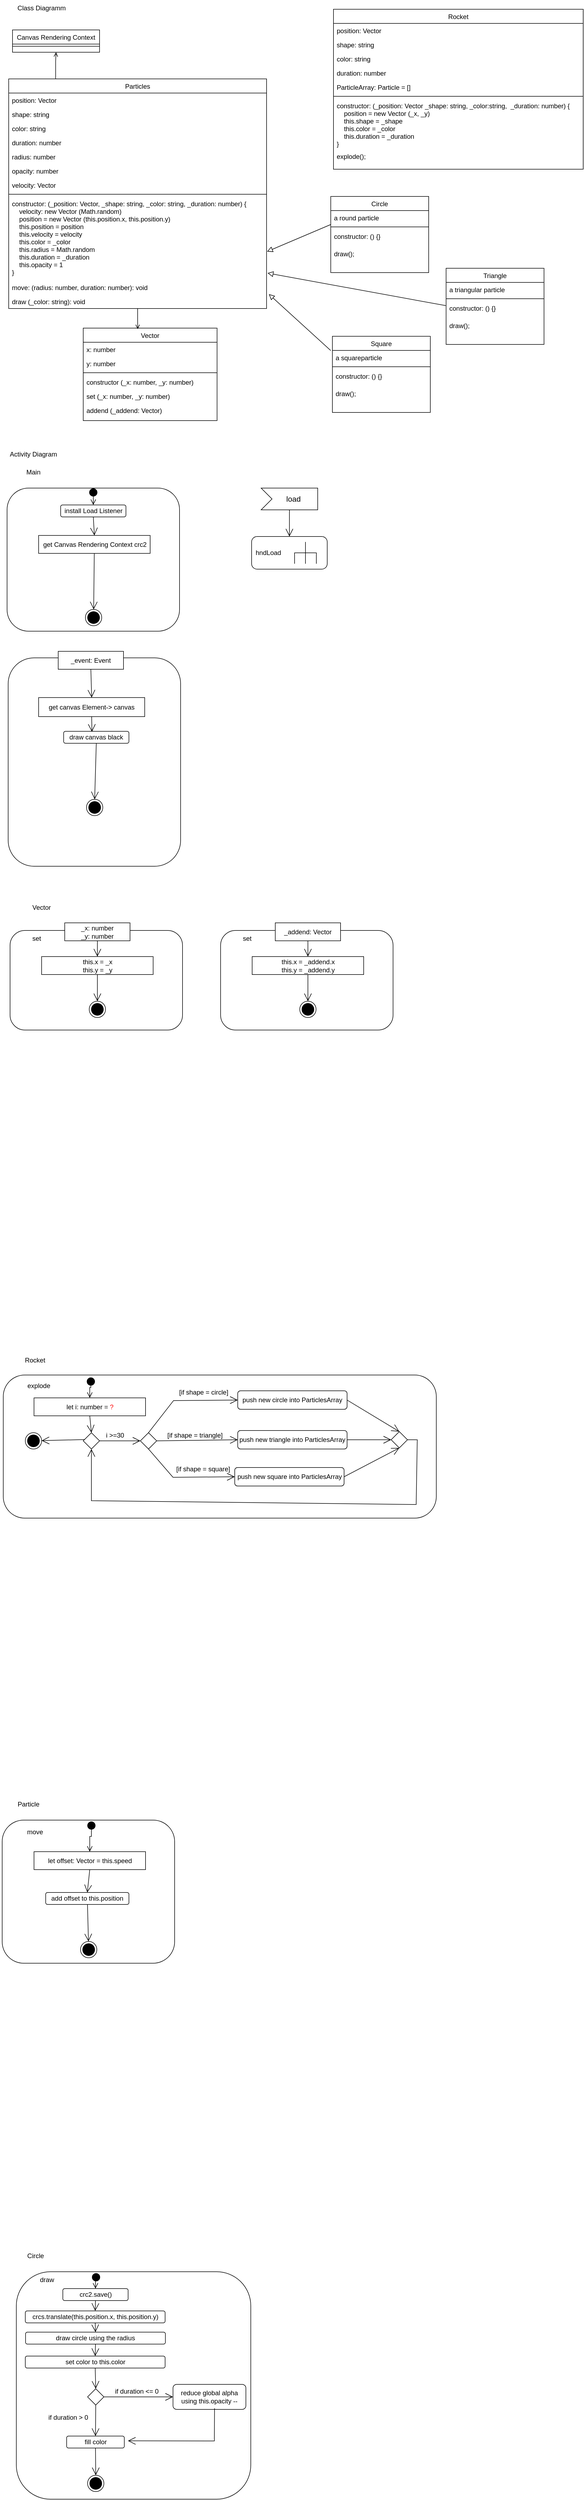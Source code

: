 <mxfile version="20.8.19" type="device"><diagram id="C5RBs43oDa-KdzZeNtuy" name="Page-1"><mxGraphModel dx="1235" dy="636" grid="0" gridSize="10" guides="1" tooltips="1" connect="1" arrows="1" fold="1" page="1" pageScale="1" pageWidth="1169" pageHeight="827" math="0" shadow="0"><root><mxCell id="WIyWlLk6GJQsqaUBKTNV-0"/><mxCell id="WIyWlLk6GJQsqaUBKTNV-1" parent="WIyWlLk6GJQsqaUBKTNV-0"/><mxCell id="zkfFHV4jXpPFQw0GAbJ--0" value="Particles" style="swimlane;fontStyle=0;align=center;verticalAlign=top;childLayout=stackLayout;horizontal=1;startSize=26;horizontalStack=0;resizeParent=1;resizeLast=0;collapsible=1;marginBottom=0;rounded=0;shadow=0;strokeWidth=1;" parent="WIyWlLk6GJQsqaUBKTNV-1" vertex="1"><mxGeometry x="47" y="176" width="474" height="422" as="geometry"><mxRectangle x="230" y="140" width="160" height="26" as="alternateBounds"/></mxGeometry></mxCell><mxCell id="zkfFHV4jXpPFQw0GAbJ--1" value="position: Vector" style="text;align=left;verticalAlign=top;spacingLeft=4;spacingRight=4;overflow=hidden;rotatable=0;points=[[0,0.5],[1,0.5]];portConstraint=eastwest;" parent="zkfFHV4jXpPFQw0GAbJ--0" vertex="1"><mxGeometry y="26" width="474" height="26" as="geometry"/></mxCell><mxCell id="UV0hzFTPQ0rU6zevAVB0-32" value="shape: string" style="text;align=left;verticalAlign=top;spacingLeft=4;spacingRight=4;overflow=hidden;rotatable=0;points=[[0,0.5],[1,0.5]];portConstraint=eastwest;" parent="zkfFHV4jXpPFQw0GAbJ--0" vertex="1"><mxGeometry y="52" width="474" height="26" as="geometry"/></mxCell><mxCell id="UV0hzFTPQ0rU6zevAVB0-33" value="color: string" style="text;align=left;verticalAlign=top;spacingLeft=4;spacingRight=4;overflow=hidden;rotatable=0;points=[[0,0.5],[1,0.5]];portConstraint=eastwest;" parent="zkfFHV4jXpPFQw0GAbJ--0" vertex="1"><mxGeometry y="78" width="474" height="26" as="geometry"/></mxCell><mxCell id="UV0hzFTPQ0rU6zevAVB0-34" value="duration: number" style="text;align=left;verticalAlign=top;spacingLeft=4;spacingRight=4;overflow=hidden;rotatable=0;points=[[0,0.5],[1,0.5]];portConstraint=eastwest;" parent="zkfFHV4jXpPFQw0GAbJ--0" vertex="1"><mxGeometry y="104" width="474" height="26" as="geometry"/></mxCell><mxCell id="UV0hzFTPQ0rU6zevAVB0-31" value="radius: number" style="text;align=left;verticalAlign=top;spacingLeft=4;spacingRight=4;overflow=hidden;rotatable=0;points=[[0,0.5],[1,0.5]];portConstraint=eastwest;" parent="zkfFHV4jXpPFQw0GAbJ--0" vertex="1"><mxGeometry y="130" width="474" height="26" as="geometry"/></mxCell><mxCell id="UV0hzFTPQ0rU6zevAVB0-35" value="opacity: number" style="text;align=left;verticalAlign=top;spacingLeft=4;spacingRight=4;overflow=hidden;rotatable=0;points=[[0,0.5],[1,0.5]];portConstraint=eastwest;" parent="zkfFHV4jXpPFQw0GAbJ--0" vertex="1"><mxGeometry y="156" width="474" height="26" as="geometry"/></mxCell><mxCell id="zkfFHV4jXpPFQw0GAbJ--2" value="velocity: Vector" style="text;align=left;verticalAlign=top;spacingLeft=4;spacingRight=4;overflow=hidden;rotatable=0;points=[[0,0.5],[1,0.5]];portConstraint=eastwest;rounded=0;shadow=0;html=0;" parent="zkfFHV4jXpPFQw0GAbJ--0" vertex="1"><mxGeometry y="182" width="474" height="26" as="geometry"/></mxCell><mxCell id="zkfFHV4jXpPFQw0GAbJ--4" value="" style="line;html=1;strokeWidth=1;align=left;verticalAlign=middle;spacingTop=-1;spacingLeft=3;spacingRight=3;rotatable=0;labelPosition=right;points=[];portConstraint=eastwest;" parent="zkfFHV4jXpPFQw0GAbJ--0" vertex="1"><mxGeometry y="208" width="474" height="8" as="geometry"/></mxCell><mxCell id="qq52ZGaZnbaA33U1IVjf-2" value="constructor: (_position: Vector, _shape: string, _color: string, _duration: number) {&#10;    velocity: new Vector (Math.random)&#10;    position = new Vector (this.position.x, this.position.y)&#10;    this.position = position&#10;    this.velocity = velocity&#10;    this.color = _color&#10;    this.radius = Math.random&#10;    this.duration = _duration&#10;    this.opacity = 1   &#10;}&#10;" style="text;align=left;verticalAlign=top;spacingLeft=4;spacingRight=4;overflow=hidden;rotatable=0;points=[[0,0.5],[1,0.5]];portConstraint=eastwest;rounded=0;shadow=0;html=0;" parent="zkfFHV4jXpPFQw0GAbJ--0" vertex="1"><mxGeometry y="216" width="474" height="154" as="geometry"/></mxCell><mxCell id="qq52ZGaZnbaA33U1IVjf-3" value="move: (radius: number, duration: number): void" style="text;align=left;verticalAlign=top;spacingLeft=4;spacingRight=4;overflow=hidden;rotatable=0;points=[[0,0.5],[1,0.5]];portConstraint=eastwest;rounded=0;shadow=0;html=0;" parent="zkfFHV4jXpPFQw0GAbJ--0" vertex="1"><mxGeometry y="370" width="474" height="26" as="geometry"/></mxCell><mxCell id="qq52ZGaZnbaA33U1IVjf-4" value="draw (_color: string): void" style="text;align=left;verticalAlign=top;spacingLeft=4;spacingRight=4;overflow=hidden;rotatable=0;points=[[0,0.5],[1,0.5]];portConstraint=eastwest;rounded=0;shadow=0;html=0;" parent="zkfFHV4jXpPFQw0GAbJ--0" vertex="1"><mxGeometry y="396" width="474" height="26" as="geometry"/></mxCell><mxCell id="zkfFHV4jXpPFQw0GAbJ--13" value="Canvas Rendering Context" style="swimlane;fontStyle=0;align=center;verticalAlign=top;childLayout=stackLayout;horizontal=1;startSize=26;horizontalStack=0;resizeParent=1;resizeLast=0;collapsible=1;marginBottom=0;rounded=0;shadow=0;strokeWidth=1;" parent="WIyWlLk6GJQsqaUBKTNV-1" vertex="1"><mxGeometry x="54" y="86" width="160" height="41" as="geometry"><mxRectangle x="330" y="360" width="170" height="26" as="alternateBounds"/></mxGeometry></mxCell><mxCell id="zkfFHV4jXpPFQw0GAbJ--15" value="" style="line;html=1;strokeWidth=1;align=left;verticalAlign=middle;spacingTop=-1;spacingLeft=3;spacingRight=3;rotatable=0;labelPosition=right;points=[];portConstraint=eastwest;" parent="zkfFHV4jXpPFQw0GAbJ--13" vertex="1"><mxGeometry y="26" width="160" height="8" as="geometry"/></mxCell><mxCell id="zkfFHV4jXpPFQw0GAbJ--17" value="Vector" style="swimlane;fontStyle=0;align=center;verticalAlign=top;childLayout=stackLayout;horizontal=1;startSize=26;horizontalStack=0;resizeParent=1;resizeLast=0;collapsible=1;marginBottom=0;rounded=0;shadow=0;strokeWidth=1;" parent="WIyWlLk6GJQsqaUBKTNV-1" vertex="1"><mxGeometry x="184" y="634" width="246" height="170" as="geometry"><mxRectangle x="550" y="140" width="160" height="26" as="alternateBounds"/></mxGeometry></mxCell><mxCell id="zkfFHV4jXpPFQw0GAbJ--18" value="x: number" style="text;align=left;verticalAlign=top;spacingLeft=4;spacingRight=4;overflow=hidden;rotatable=0;points=[[0,0.5],[1,0.5]];portConstraint=eastwest;" parent="zkfFHV4jXpPFQw0GAbJ--17" vertex="1"><mxGeometry y="26" width="246" height="26" as="geometry"/></mxCell><mxCell id="zkfFHV4jXpPFQw0GAbJ--19" value="y: number" style="text;align=left;verticalAlign=top;spacingLeft=4;spacingRight=4;overflow=hidden;rotatable=0;points=[[0,0.5],[1,0.5]];portConstraint=eastwest;rounded=0;shadow=0;html=0;" parent="zkfFHV4jXpPFQw0GAbJ--17" vertex="1"><mxGeometry y="52" width="246" height="26" as="geometry"/></mxCell><mxCell id="zkfFHV4jXpPFQw0GAbJ--23" value="" style="line;html=1;strokeWidth=1;align=left;verticalAlign=middle;spacingTop=-1;spacingLeft=3;spacingRight=3;rotatable=0;labelPosition=right;points=[];portConstraint=eastwest;" parent="zkfFHV4jXpPFQw0GAbJ--17" vertex="1"><mxGeometry y="78" width="246" height="8" as="geometry"/></mxCell><mxCell id="zkfFHV4jXpPFQw0GAbJ--24" value="constructor (_x: number, _y: number)" style="text;align=left;verticalAlign=top;spacingLeft=4;spacingRight=4;overflow=hidden;rotatable=0;points=[[0,0.5],[1,0.5]];portConstraint=eastwest;" parent="zkfFHV4jXpPFQw0GAbJ--17" vertex="1"><mxGeometry y="86" width="246" height="26" as="geometry"/></mxCell><mxCell id="zkfFHV4jXpPFQw0GAbJ--25" value="set (_x: number, _y: number)" style="text;align=left;verticalAlign=top;spacingLeft=4;spacingRight=4;overflow=hidden;rotatable=0;points=[[0,0.5],[1,0.5]];portConstraint=eastwest;" parent="zkfFHV4jXpPFQw0GAbJ--17" vertex="1"><mxGeometry y="112" width="246" height="26" as="geometry"/></mxCell><mxCell id="qq52ZGaZnbaA33U1IVjf-1" value="addend (_addend: Vector)" style="text;align=left;verticalAlign=top;spacingLeft=4;spacingRight=4;overflow=hidden;rotatable=0;points=[[0,0.5],[1,0.5]];portConstraint=eastwest;" parent="zkfFHV4jXpPFQw0GAbJ--17" vertex="1"><mxGeometry y="138" width="246" height="26" as="geometry"/></mxCell><mxCell id="zkfFHV4jXpPFQw0GAbJ--26" value="" style="endArrow=open;shadow=0;strokeWidth=1;rounded=0;endFill=1;edgeStyle=elbowEdgeStyle;elbow=vertical;entryX=0.407;entryY=0.011;entryDx=0;entryDy=0;entryPerimeter=0;" parent="WIyWlLk6GJQsqaUBKTNV-1" source="zkfFHV4jXpPFQw0GAbJ--0" target="zkfFHV4jXpPFQw0GAbJ--17" edge="1"><mxGeometry x="0.5" y="41" relative="1" as="geometry"><mxPoint x="374" y="485" as="sourcePoint"/><mxPoint x="510" y="523" as="targetPoint"/><mxPoint x="-40" y="32" as="offset"/></mxGeometry></mxCell><mxCell id="qq52ZGaZnbaA33U1IVjf-5" value="" style="endArrow=open;shadow=0;strokeWidth=1;rounded=0;endFill=1;edgeStyle=elbowEdgeStyle;elbow=vertical;exitX=0.182;exitY=0;exitDx=0;exitDy=0;exitPerimeter=0;entryX=0.5;entryY=1;entryDx=0;entryDy=0;" parent="WIyWlLk6GJQsqaUBKTNV-1" source="zkfFHV4jXpPFQw0GAbJ--0" edge="1" target="zkfFHV4jXpPFQw0GAbJ--13"><mxGeometry x="0.5" y="41" relative="1" as="geometry"><mxPoint x="140" y="204" as="sourcePoint"/><mxPoint x="134" y="183" as="targetPoint"/><mxPoint x="-40" y="32" as="offset"/><Array as="points"><mxPoint x="158" y="144"/></Array></mxGeometry></mxCell><mxCell id="qq52ZGaZnbaA33U1IVjf-6" value="Class Diagramm" style="text;html=1;strokeColor=none;fillColor=none;align=center;verticalAlign=middle;whiteSpace=wrap;rounded=0;" parent="WIyWlLk6GJQsqaUBKTNV-1" vertex="1"><mxGeometry x="50" y="31" width="115" height="30" as="geometry"/></mxCell><mxCell id="qq52ZGaZnbaA33U1IVjf-7" value="Activity Diagram" style="text;html=1;strokeColor=none;fillColor=none;align=center;verticalAlign=middle;whiteSpace=wrap;rounded=0;" parent="WIyWlLk6GJQsqaUBKTNV-1" vertex="1"><mxGeometry x="40" y="851" width="105" height="30" as="geometry"/></mxCell><mxCell id="qq52ZGaZnbaA33U1IVjf-8" value="Main" style="text;html=1;strokeColor=none;fillColor=none;align=center;verticalAlign=middle;whiteSpace=wrap;rounded=0;" parent="WIyWlLk6GJQsqaUBKTNV-1" vertex="1"><mxGeometry x="40" y="884" width="105" height="30" as="geometry"/></mxCell><mxCell id="qq52ZGaZnbaA33U1IVjf-9" value="" style="rounded=1;whiteSpace=wrap;html=1;" parent="WIyWlLk6GJQsqaUBKTNV-1" vertex="1"><mxGeometry x="44" y="928" width="317" height="263" as="geometry"/></mxCell><mxCell id="qq52ZGaZnbaA33U1IVjf-13" value="" style="html=1;verticalAlign=bottom;startArrow=circle;startFill=1;endArrow=open;startSize=6;endSize=8;edgeStyle=elbowEdgeStyle;elbow=vertical;curved=0;rounded=0;exitX=0.5;exitY=0;exitDx=0;exitDy=0;entryX=0.5;entryY=0;entryDx=0;entryDy=0;" parent="WIyWlLk6GJQsqaUBKTNV-1" source="qq52ZGaZnbaA33U1IVjf-9" target="qq52ZGaZnbaA33U1IVjf-14" edge="1"><mxGeometry width="80" relative="1" as="geometry"><mxPoint x="191" y="957.28" as="sourcePoint"/><mxPoint x="274" y="963" as="targetPoint"/></mxGeometry></mxCell><mxCell id="qq52ZGaZnbaA33U1IVjf-14" value="install Load Listener" style="rounded=1;whiteSpace=wrap;html=1;" parent="WIyWlLk6GJQsqaUBKTNV-1" vertex="1"><mxGeometry x="142.5" y="959" width="120" height="22" as="geometry"/></mxCell><mxCell id="qq52ZGaZnbaA33U1IVjf-17" value="get Canvas Rendering Context crc2" style="html=1;" parent="WIyWlLk6GJQsqaUBKTNV-1" vertex="1"><mxGeometry x="102" y="1015" width="205" height="33" as="geometry"/></mxCell><mxCell id="UV0hzFTPQ0rU6zevAVB0-0" value="load" style="html=1;shape=mxgraph.infographic.ribbonSimple;notch1=20;notch2=0;align=center;verticalAlign=middle;fontSize=14;fontStyle=0;fillColor=#FFFFFF;flipH=0;spacingRight=0;spacingLeft=14;" parent="WIyWlLk6GJQsqaUBKTNV-1" vertex="1"><mxGeometry x="511" y="928" width="104" height="40" as="geometry"/></mxCell><mxCell id="UV0hzFTPQ0rU6zevAVB0-1" value="hndLoad" style="shape=mxgraph.uml25.behaviorAction;html=1;rounded=1;absoluteArcSize=1;arcSize=10;align=left;spacingLeft=5;" parent="WIyWlLk6GJQsqaUBKTNV-1" vertex="1"><mxGeometry x="493.5" y="1017" width="139" height="60" as="geometry"/></mxCell><mxCell id="UV0hzFTPQ0rU6zevAVB0-2" value="" style="endArrow=open;endFill=1;endSize=12;html=1;rounded=0;exitX=0;exitY=0;exitDx=52;exitDy=40;exitPerimeter=0;" parent="WIyWlLk6GJQsqaUBKTNV-1" source="UV0hzFTPQ0rU6zevAVB0-0" target="UV0hzFTPQ0rU6zevAVB0-1" edge="1"><mxGeometry width="160" relative="1" as="geometry"><mxPoint x="490" y="1158" as="sourcePoint"/><mxPoint x="650" y="1158" as="targetPoint"/></mxGeometry></mxCell><mxCell id="UV0hzFTPQ0rU6zevAVB0-3" value="" style="endArrow=open;endFill=1;endSize=12;html=1;rounded=0;exitX=0.5;exitY=1;exitDx=0;exitDy=0;entryX=0.5;entryY=0;entryDx=0;entryDy=0;" parent="WIyWlLk6GJQsqaUBKTNV-1" source="qq52ZGaZnbaA33U1IVjf-14" target="qq52ZGaZnbaA33U1IVjf-17" edge="1"><mxGeometry width="160" relative="1" as="geometry"><mxPoint x="204" y="1011" as="sourcePoint"/><mxPoint x="207" y="1016" as="targetPoint"/></mxGeometry></mxCell><mxCell id="UV0hzFTPQ0rU6zevAVB0-4" value="Rocket" style="swimlane;fontStyle=0;align=center;verticalAlign=top;childLayout=stackLayout;horizontal=1;startSize=26;horizontalStack=0;resizeParent=1;resizeLast=0;collapsible=1;marginBottom=0;rounded=0;shadow=0;strokeWidth=1;" parent="WIyWlLk6GJQsqaUBKTNV-1" vertex="1"><mxGeometry x="644" y="48" width="459" height="294" as="geometry"><mxRectangle x="230" y="140" width="160" height="26" as="alternateBounds"/></mxGeometry></mxCell><mxCell id="UV0hzFTPQ0rU6zevAVB0-5" value="position: Vector" style="text;align=left;verticalAlign=top;spacingLeft=4;spacingRight=4;overflow=hidden;rotatable=0;points=[[0,0.5],[1,0.5]];portConstraint=eastwest;" parent="UV0hzFTPQ0rU6zevAVB0-4" vertex="1"><mxGeometry y="26" width="459" height="26" as="geometry"/></mxCell><mxCell id="UV0hzFTPQ0rU6zevAVB0-28" value="shape: string" style="text;align=left;verticalAlign=top;spacingLeft=4;spacingRight=4;overflow=hidden;rotatable=0;points=[[0,0.5],[1,0.5]];portConstraint=eastwest;" parent="UV0hzFTPQ0rU6zevAVB0-4" vertex="1"><mxGeometry y="52" width="459" height="26" as="geometry"/></mxCell><mxCell id="UV0hzFTPQ0rU6zevAVB0-27" value="color: string" style="text;align=left;verticalAlign=top;spacingLeft=4;spacingRight=4;overflow=hidden;rotatable=0;points=[[0,0.5],[1,0.5]];portConstraint=eastwest;" parent="UV0hzFTPQ0rU6zevAVB0-4" vertex="1"><mxGeometry y="78" width="459" height="26" as="geometry"/></mxCell><mxCell id="bEThdC9W6WrgULL-6las-0" value="duration: number" style="text;align=left;verticalAlign=top;spacingLeft=4;spacingRight=4;overflow=hidden;rotatable=0;points=[[0,0.5],[1,0.5]];portConstraint=eastwest;" vertex="1" parent="UV0hzFTPQ0rU6zevAVB0-4"><mxGeometry y="104" width="459" height="26" as="geometry"/></mxCell><mxCell id="UV0hzFTPQ0rU6zevAVB0-36" value="ParticleArray: Particle = []" style="text;align=left;verticalAlign=top;spacingLeft=4;spacingRight=4;overflow=hidden;rotatable=0;points=[[0,0.5],[1,0.5]];portConstraint=eastwest;" parent="UV0hzFTPQ0rU6zevAVB0-4" vertex="1"><mxGeometry y="130" width="459" height="26" as="geometry"/></mxCell><mxCell id="UV0hzFTPQ0rU6zevAVB0-7" value="" style="line;html=1;strokeWidth=1;align=left;verticalAlign=middle;spacingTop=-1;spacingLeft=3;spacingRight=3;rotatable=0;labelPosition=right;points=[];portConstraint=eastwest;" parent="UV0hzFTPQ0rU6zevAVB0-4" vertex="1"><mxGeometry y="156" width="459" height="8" as="geometry"/></mxCell><mxCell id="UV0hzFTPQ0rU6zevAVB0-8" value="constructor: (_position: Vector _shape: string, _color:string,  _duration: number) {&#10;    position = new Vector (_x, _y)&#10;    this.shape = _shape&#10;    this.color = _color&#10;    this.duration = _duration&#10;}" style="text;align=left;verticalAlign=top;spacingLeft=4;spacingRight=4;overflow=hidden;rotatable=0;points=[[0,0.5],[1,0.5]];portConstraint=eastwest;rounded=0;shadow=0;html=0;" parent="UV0hzFTPQ0rU6zevAVB0-4" vertex="1"><mxGeometry y="164" width="459" height="93" as="geometry"/></mxCell><mxCell id="bEThdC9W6WrgULL-6las-10" value="explode();" style="text;align=left;verticalAlign=top;spacingLeft=4;spacingRight=4;overflow=hidden;rotatable=0;points=[[0,0.5],[1,0.5]];portConstraint=eastwest;rounded=0;shadow=0;html=0;" vertex="1" parent="UV0hzFTPQ0rU6zevAVB0-4"><mxGeometry y="257" width="459" height="31" as="geometry"/></mxCell><mxCell id="UV0hzFTPQ0rU6zevAVB0-11" value="" style="ellipse;html=1;shape=endState;fillColor=strokeColor;" parent="WIyWlLk6GJQsqaUBKTNV-1" vertex="1"><mxGeometry x="188" y="1151" width="30" height="30" as="geometry"/></mxCell><mxCell id="UV0hzFTPQ0rU6zevAVB0-12" value="" style="endArrow=open;endFill=1;endSize=12;html=1;rounded=0;" parent="WIyWlLk6GJQsqaUBKTNV-1" source="qq52ZGaZnbaA33U1IVjf-17" target="UV0hzFTPQ0rU6zevAVB0-11" edge="1"><mxGeometry width="160" relative="1" as="geometry"><mxPoint x="65" y="1092" as="sourcePoint"/><mxPoint x="225" y="1092" as="targetPoint"/></mxGeometry></mxCell><mxCell id="UV0hzFTPQ0rU6zevAVB0-13" value="" style="rounded=1;whiteSpace=wrap;html=1;movable=1;resizable=1;rotatable=1;deletable=1;editable=1;locked=0;connectable=1;" parent="WIyWlLk6GJQsqaUBKTNV-1" vertex="1"><mxGeometry x="46" y="1240" width="317" height="383" as="geometry"/></mxCell><mxCell id="UV0hzFTPQ0rU6zevAVB0-15" value="draw canvas black" style="rounded=1;whiteSpace=wrap;html=1;" parent="WIyWlLk6GJQsqaUBKTNV-1" vertex="1"><mxGeometry x="148" y="1375" width="120" height="22" as="geometry"/></mxCell><mxCell id="UV0hzFTPQ0rU6zevAVB0-17" value="" style="endArrow=open;endFill=1;endSize=12;html=1;rounded=0;exitX=0.5;exitY=1;exitDx=0;exitDy=0;entryX=0.5;entryY=0;entryDx=0;entryDy=0;" parent="WIyWlLk6GJQsqaUBKTNV-1" source="UV0hzFTPQ0rU6zevAVB0-15" target="UV0hzFTPQ0rU6zevAVB0-18" edge="1"><mxGeometry width="160" relative="1" as="geometry"><mxPoint x="206" y="1360" as="sourcePoint"/><mxPoint x="209" y="1365" as="targetPoint"/></mxGeometry></mxCell><mxCell id="UV0hzFTPQ0rU6zevAVB0-18" value="" style="ellipse;html=1;shape=endState;fillColor=strokeColor;" parent="WIyWlLk6GJQsqaUBKTNV-1" vertex="1"><mxGeometry x="190" y="1500" width="30" height="30" as="geometry"/></mxCell><mxCell id="UV0hzFTPQ0rU6zevAVB0-19" value="" style="endArrow=open;endFill=1;endSize=12;html=1;rounded=0;exitX=0.5;exitY=1;exitDx=0;exitDy=0;" parent="WIyWlLk6GJQsqaUBKTNV-1" source="UV0hzFTPQ0rU6zevAVB0-24" edge="1"><mxGeometry width="160" relative="1" as="geometry"><mxPoint x="67" y="1441" as="sourcePoint"/><mxPoint x="200" y="1376" as="targetPoint"/></mxGeometry></mxCell><mxCell id="UV0hzFTPQ0rU6zevAVB0-20" value="_event: Event" style="rounded=0;whiteSpace=wrap;html=1;" parent="WIyWlLk6GJQsqaUBKTNV-1" vertex="1"><mxGeometry x="138" y="1228" width="120" height="33" as="geometry"/></mxCell><mxCell id="UV0hzFTPQ0rU6zevAVB0-21" value="" style="endArrow=open;endFill=1;endSize=12;html=1;rounded=0;exitX=0.5;exitY=1;exitDx=0;exitDy=0;entryX=0.5;entryY=0;entryDx=0;entryDy=0;" parent="WIyWlLk6GJQsqaUBKTNV-1" source="UV0hzFTPQ0rU6zevAVB0-20" target="UV0hzFTPQ0rU6zevAVB0-24" edge="1"><mxGeometry width="160" relative="1" as="geometry"><mxPoint x="129" y="1289" as="sourcePoint"/><mxPoint x="289" y="1289" as="targetPoint"/></mxGeometry></mxCell><mxCell id="UV0hzFTPQ0rU6zevAVB0-24" value="get canvas Element-&amp;gt; canvas" style="rounded=0;whiteSpace=wrap;html=1;" parent="WIyWlLk6GJQsqaUBKTNV-1" vertex="1"><mxGeometry x="102" y="1313" width="195" height="35" as="geometry"/></mxCell><mxCell id="bEThdC9W6WrgULL-6las-12" value="Circle" style="swimlane;fontStyle=0;align=center;verticalAlign=top;childLayout=stackLayout;horizontal=1;startSize=26;horizontalStack=0;resizeParent=1;resizeLast=0;collapsible=1;marginBottom=0;rounded=0;shadow=0;strokeWidth=1;" vertex="1" parent="WIyWlLk6GJQsqaUBKTNV-1"><mxGeometry x="639" y="392" width="180" height="140" as="geometry"><mxRectangle x="230" y="140" width="160" height="26" as="alternateBounds"/></mxGeometry></mxCell><mxCell id="bEThdC9W6WrgULL-6las-13" value="a round particle" style="text;align=left;verticalAlign=top;spacingLeft=4;spacingRight=4;overflow=hidden;rotatable=0;points=[[0,0.5],[1,0.5]];portConstraint=eastwest;" vertex="1" parent="bEThdC9W6WrgULL-6las-12"><mxGeometry y="26" width="180" height="26" as="geometry"/></mxCell><mxCell id="bEThdC9W6WrgULL-6las-18" value="" style="line;html=1;strokeWidth=1;align=left;verticalAlign=middle;spacingTop=-1;spacingLeft=3;spacingRight=3;rotatable=0;labelPosition=right;points=[];portConstraint=eastwest;" vertex="1" parent="bEThdC9W6WrgULL-6las-12"><mxGeometry y="52" width="180" height="8" as="geometry"/></mxCell><mxCell id="bEThdC9W6WrgULL-6las-19" value="constructor: () {}" style="text;align=left;verticalAlign=top;spacingLeft=4;spacingRight=4;overflow=hidden;rotatable=0;points=[[0,0.5],[1,0.5]];portConstraint=eastwest;rounded=0;shadow=0;html=0;" vertex="1" parent="bEThdC9W6WrgULL-6las-12"><mxGeometry y="60" width="180" height="32" as="geometry"/></mxCell><mxCell id="bEThdC9W6WrgULL-6las-20" value="draw();" style="text;align=left;verticalAlign=top;spacingLeft=4;spacingRight=4;overflow=hidden;rotatable=0;points=[[0,0.5],[1,0.5]];portConstraint=eastwest;rounded=0;shadow=0;html=0;" vertex="1" parent="bEThdC9W6WrgULL-6las-12"><mxGeometry y="92" width="180" height="31" as="geometry"/></mxCell><mxCell id="bEThdC9W6WrgULL-6las-21" value="Triangle" style="swimlane;fontStyle=0;align=center;verticalAlign=top;childLayout=stackLayout;horizontal=1;startSize=26;horizontalStack=0;resizeParent=1;resizeLast=0;collapsible=1;marginBottom=0;rounded=0;shadow=0;strokeWidth=1;" vertex="1" parent="WIyWlLk6GJQsqaUBKTNV-1"><mxGeometry x="851" y="524" width="180" height="140" as="geometry"><mxRectangle x="230" y="140" width="160" height="26" as="alternateBounds"/></mxGeometry></mxCell><mxCell id="bEThdC9W6WrgULL-6las-22" value="a triangular particle" style="text;align=left;verticalAlign=top;spacingLeft=4;spacingRight=4;overflow=hidden;rotatable=0;points=[[0,0.5],[1,0.5]];portConstraint=eastwest;" vertex="1" parent="bEThdC9W6WrgULL-6las-21"><mxGeometry y="26" width="180" height="26" as="geometry"/></mxCell><mxCell id="bEThdC9W6WrgULL-6las-23" value="" style="line;html=1;strokeWidth=1;align=left;verticalAlign=middle;spacingTop=-1;spacingLeft=3;spacingRight=3;rotatable=0;labelPosition=right;points=[];portConstraint=eastwest;" vertex="1" parent="bEThdC9W6WrgULL-6las-21"><mxGeometry y="52" width="180" height="8" as="geometry"/></mxCell><mxCell id="bEThdC9W6WrgULL-6las-24" value="constructor: () {}" style="text;align=left;verticalAlign=top;spacingLeft=4;spacingRight=4;overflow=hidden;rotatable=0;points=[[0,0.5],[1,0.5]];portConstraint=eastwest;rounded=0;shadow=0;html=0;" vertex="1" parent="bEThdC9W6WrgULL-6las-21"><mxGeometry y="60" width="180" height="32" as="geometry"/></mxCell><mxCell id="bEThdC9W6WrgULL-6las-25" value="draw();" style="text;align=left;verticalAlign=top;spacingLeft=4;spacingRight=4;overflow=hidden;rotatable=0;points=[[0,0.5],[1,0.5]];portConstraint=eastwest;rounded=0;shadow=0;html=0;" vertex="1" parent="bEThdC9W6WrgULL-6las-21"><mxGeometry y="92" width="180" height="31" as="geometry"/></mxCell><mxCell id="bEThdC9W6WrgULL-6las-26" value="Square" style="swimlane;fontStyle=0;align=center;verticalAlign=top;childLayout=stackLayout;horizontal=1;startSize=26;horizontalStack=0;resizeParent=1;resizeLast=0;collapsible=1;marginBottom=0;rounded=0;shadow=0;strokeWidth=1;" vertex="1" parent="WIyWlLk6GJQsqaUBKTNV-1"><mxGeometry x="642" y="649" width="180" height="140" as="geometry"><mxRectangle x="230" y="140" width="160" height="26" as="alternateBounds"/></mxGeometry></mxCell><mxCell id="bEThdC9W6WrgULL-6las-27" value="a squareparticle" style="text;align=left;verticalAlign=top;spacingLeft=4;spacingRight=4;overflow=hidden;rotatable=0;points=[[0,0.5],[1,0.5]];portConstraint=eastwest;" vertex="1" parent="bEThdC9W6WrgULL-6las-26"><mxGeometry y="26" width="180" height="26" as="geometry"/></mxCell><mxCell id="bEThdC9W6WrgULL-6las-28" value="" style="line;html=1;strokeWidth=1;align=left;verticalAlign=middle;spacingTop=-1;spacingLeft=3;spacingRight=3;rotatable=0;labelPosition=right;points=[];portConstraint=eastwest;" vertex="1" parent="bEThdC9W6WrgULL-6las-26"><mxGeometry y="52" width="180" height="8" as="geometry"/></mxCell><mxCell id="bEThdC9W6WrgULL-6las-29" value="constructor: () {}" style="text;align=left;verticalAlign=top;spacingLeft=4;spacingRight=4;overflow=hidden;rotatable=0;points=[[0,0.5],[1,0.5]];portConstraint=eastwest;rounded=0;shadow=0;html=0;" vertex="1" parent="bEThdC9W6WrgULL-6las-26"><mxGeometry y="60" width="180" height="32" as="geometry"/></mxCell><mxCell id="bEThdC9W6WrgULL-6las-30" value="draw();" style="text;align=left;verticalAlign=top;spacingLeft=4;spacingRight=4;overflow=hidden;rotatable=0;points=[[0,0.5],[1,0.5]];portConstraint=eastwest;rounded=0;shadow=0;html=0;" vertex="1" parent="bEThdC9W6WrgULL-6las-26"><mxGeometry y="92" width="180" height="31" as="geometry"/></mxCell><mxCell id="bEThdC9W6WrgULL-6las-31" value="" style="endArrow=block;html=1;rounded=0;align=center;verticalAlign=bottom;endFill=0;labelBackgroundColor=none;endSize=8;entryX=1.002;entryY=0.658;entryDx=0;entryDy=0;entryPerimeter=0;exitX=0;exitY=0.986;exitDx=0;exitDy=0;exitPerimeter=0;" edge="1" parent="WIyWlLk6GJQsqaUBKTNV-1" source="bEThdC9W6WrgULL-6las-13" target="qq52ZGaZnbaA33U1IVjf-2"><mxGeometry relative="1" as="geometry"><mxPoint x="460" y="641" as="sourcePoint"/><mxPoint x="620" y="641" as="targetPoint"/></mxGeometry></mxCell><mxCell id="bEThdC9W6WrgULL-6las-32" value="" style="resizable=0;html=1;align=center;verticalAlign=top;labelBackgroundColor=none;" connectable="0" vertex="1" parent="bEThdC9W6WrgULL-6las-31"><mxGeometry relative="1" as="geometry"/></mxCell><mxCell id="bEThdC9W6WrgULL-6las-33" value="" style="endArrow=block;html=1;rounded=0;align=center;verticalAlign=bottom;endFill=0;labelBackgroundColor=none;endSize=8;entryX=1.004;entryY=0.915;entryDx=0;entryDy=0;entryPerimeter=0;exitX=-0.004;exitY=0.271;exitDx=0;exitDy=0;exitPerimeter=0;" edge="1" parent="WIyWlLk6GJQsqaUBKTNV-1" source="bEThdC9W6WrgULL-6las-24" target="qq52ZGaZnbaA33U1IVjf-2"><mxGeometry relative="1" as="geometry"><mxPoint x="649" y="454" as="sourcePoint"/><mxPoint x="532" y="503" as="targetPoint"/></mxGeometry></mxCell><mxCell id="bEThdC9W6WrgULL-6las-34" value="" style="resizable=0;html=1;align=center;verticalAlign=top;labelBackgroundColor=none;" connectable="0" vertex="1" parent="bEThdC9W6WrgULL-6las-33"><mxGeometry relative="1" as="geometry"/></mxCell><mxCell id="bEThdC9W6WrgULL-6las-35" value="" style="endArrow=block;html=1;rounded=0;align=center;verticalAlign=bottom;endFill=0;labelBackgroundColor=none;endSize=8;entryX=1.009;entryY=-0.014;entryDx=0;entryDy=0;entryPerimeter=0;exitX=-0.017;exitY=0.008;exitDx=0;exitDy=0;exitPerimeter=0;" edge="1" parent="WIyWlLk6GJQsqaUBKTNV-1" source="bEThdC9W6WrgULL-6las-27" target="qq52ZGaZnbaA33U1IVjf-4"><mxGeometry relative="1" as="geometry"><mxPoint x="659" y="464" as="sourcePoint"/><mxPoint x="542" y="513" as="targetPoint"/></mxGeometry></mxCell><mxCell id="bEThdC9W6WrgULL-6las-36" value="" style="resizable=0;html=1;align=center;verticalAlign=top;labelBackgroundColor=none;" connectable="0" vertex="1" parent="bEThdC9W6WrgULL-6las-35"><mxGeometry relative="1" as="geometry"/></mxCell><mxCell id="bEThdC9W6WrgULL-6las-37" value="" style="rounded=1;whiteSpace=wrap;html=1;" vertex="1" parent="WIyWlLk6GJQsqaUBKTNV-1"><mxGeometry x="49.5" y="1741" width="317" height="183" as="geometry"/></mxCell><mxCell id="bEThdC9W6WrgULL-6las-40" value="this.x = _x&lt;br&gt;this.y = _y" style="html=1;" vertex="1" parent="WIyWlLk6GJQsqaUBKTNV-1"><mxGeometry x="107.5" y="1789" width="205" height="33" as="geometry"/></mxCell><mxCell id="bEThdC9W6WrgULL-6las-41" value="" style="endArrow=open;endFill=1;endSize=12;html=1;rounded=0;exitX=0.5;exitY=1;exitDx=0;exitDy=0;entryX=0.5;entryY=0;entryDx=0;entryDy=0;" edge="1" parent="WIyWlLk6GJQsqaUBKTNV-1" source="bEThdC9W6WrgULL-6las-45" target="bEThdC9W6WrgULL-6las-40"><mxGeometry width="160" relative="1" as="geometry"><mxPoint x="208.5" y="1809" as="sourcePoint"/><mxPoint x="212.5" y="1829" as="targetPoint"/></mxGeometry></mxCell><mxCell id="bEThdC9W6WrgULL-6las-42" value="" style="ellipse;html=1;shape=endState;fillColor=strokeColor;" vertex="1" parent="WIyWlLk6GJQsqaUBKTNV-1"><mxGeometry x="195" y="1871" width="30" height="30" as="geometry"/></mxCell><mxCell id="bEThdC9W6WrgULL-6las-43" value="" style="endArrow=open;endFill=1;endSize=12;html=1;rounded=0;" edge="1" parent="WIyWlLk6GJQsqaUBKTNV-1" source="bEThdC9W6WrgULL-6las-40" target="bEThdC9W6WrgULL-6las-42"><mxGeometry width="160" relative="1" as="geometry"><mxPoint x="70.5" y="1905" as="sourcePoint"/><mxPoint x="230.5" y="1905" as="targetPoint"/></mxGeometry></mxCell><mxCell id="bEThdC9W6WrgULL-6las-44" value="Vector" style="text;html=1;strokeColor=none;fillColor=none;align=center;verticalAlign=middle;whiteSpace=wrap;rounded=0;" vertex="1" parent="WIyWlLk6GJQsqaUBKTNV-1"><mxGeometry x="55" y="1684" width="105" height="30" as="geometry"/></mxCell><mxCell id="bEThdC9W6WrgULL-6las-45" value="_x: number&lt;br&gt;_y: number" style="rounded=0;whiteSpace=wrap;html=1;" vertex="1" parent="WIyWlLk6GJQsqaUBKTNV-1"><mxGeometry x="150" y="1727" width="120" height="33" as="geometry"/></mxCell><mxCell id="bEThdC9W6WrgULL-6las-46" value="set" style="text;html=1;strokeColor=none;fillColor=none;align=center;verticalAlign=middle;whiteSpace=wrap;rounded=0;" vertex="1" parent="WIyWlLk6GJQsqaUBKTNV-1"><mxGeometry x="46" y="1741" width="105" height="30" as="geometry"/></mxCell><mxCell id="bEThdC9W6WrgULL-6las-47" value="" style="rounded=1;whiteSpace=wrap;html=1;" vertex="1" parent="WIyWlLk6GJQsqaUBKTNV-1"><mxGeometry x="436.5" y="1741" width="317" height="183" as="geometry"/></mxCell><mxCell id="bEThdC9W6WrgULL-6las-48" value="this.x = _addend.x&lt;br&gt;this.y = _addend.y" style="html=1;" vertex="1" parent="WIyWlLk6GJQsqaUBKTNV-1"><mxGeometry x="494.5" y="1789" width="205" height="33" as="geometry"/></mxCell><mxCell id="bEThdC9W6WrgULL-6las-49" value="" style="endArrow=open;endFill=1;endSize=12;html=1;rounded=0;exitX=0.5;exitY=1;exitDx=0;exitDy=0;entryX=0.5;entryY=0;entryDx=0;entryDy=0;" edge="1" parent="WIyWlLk6GJQsqaUBKTNV-1" source="bEThdC9W6WrgULL-6las-52" target="bEThdC9W6WrgULL-6las-48"><mxGeometry width="160" relative="1" as="geometry"><mxPoint x="595.5" y="1809" as="sourcePoint"/><mxPoint x="599.5" y="1829" as="targetPoint"/></mxGeometry></mxCell><mxCell id="bEThdC9W6WrgULL-6las-50" value="" style="ellipse;html=1;shape=endState;fillColor=strokeColor;" vertex="1" parent="WIyWlLk6GJQsqaUBKTNV-1"><mxGeometry x="582" y="1871" width="30" height="30" as="geometry"/></mxCell><mxCell id="bEThdC9W6WrgULL-6las-51" value="" style="endArrow=open;endFill=1;endSize=12;html=1;rounded=0;" edge="1" parent="WIyWlLk6GJQsqaUBKTNV-1" source="bEThdC9W6WrgULL-6las-48" target="bEThdC9W6WrgULL-6las-50"><mxGeometry width="160" relative="1" as="geometry"><mxPoint x="457.5" y="1905" as="sourcePoint"/><mxPoint x="617.5" y="1905" as="targetPoint"/></mxGeometry></mxCell><mxCell id="bEThdC9W6WrgULL-6las-52" value="_addend: Vector" style="rounded=0;whiteSpace=wrap;html=1;" vertex="1" parent="WIyWlLk6GJQsqaUBKTNV-1"><mxGeometry x="537" y="1727" width="120" height="33" as="geometry"/></mxCell><mxCell id="bEThdC9W6WrgULL-6las-53" value="set" style="text;html=1;strokeColor=none;fillColor=none;align=center;verticalAlign=middle;whiteSpace=wrap;rounded=0;" vertex="1" parent="WIyWlLk6GJQsqaUBKTNV-1"><mxGeometry x="433" y="1741" width="105" height="30" as="geometry"/></mxCell><mxCell id="bEThdC9W6WrgULL-6las-54" value="Rocket" style="text;html=1;strokeColor=none;fillColor=none;align=center;verticalAlign=middle;whiteSpace=wrap;rounded=0;" vertex="1" parent="WIyWlLk6GJQsqaUBKTNV-1"><mxGeometry x="43" y="2516" width="105" height="30" as="geometry"/></mxCell><mxCell id="bEThdC9W6WrgULL-6las-55" value="" style="rounded=1;whiteSpace=wrap;html=1;movable=1;resizable=1;rotatable=1;deletable=1;editable=1;locked=0;connectable=1;" vertex="1" parent="WIyWlLk6GJQsqaUBKTNV-1"><mxGeometry x="37" y="2558" width="796" height="263" as="geometry"/></mxCell><mxCell id="bEThdC9W6WrgULL-6las-56" value="" style="html=1;verticalAlign=bottom;startArrow=circle;startFill=1;endArrow=open;startSize=6;endSize=8;edgeStyle=elbowEdgeStyle;elbow=vertical;curved=0;rounded=0;entryX=0.5;entryY=0;entryDx=0;entryDy=0;" edge="1" parent="WIyWlLk6GJQsqaUBKTNV-1" target="bEThdC9W6WrgULL-6las-58"><mxGeometry width="80" relative="1" as="geometry"><mxPoint x="198" y="2562" as="sourcePoint"/><mxPoint x="195.5" y="2589" as="targetPoint"/></mxGeometry></mxCell><mxCell id="bEThdC9W6WrgULL-6las-58" value="let i: number = &lt;font color=&quot;#ff0000&quot;&gt;?&lt;/font&gt;" style="html=1;" vertex="1" parent="WIyWlLk6GJQsqaUBKTNV-1"><mxGeometry x="93.5" y="2600" width="205" height="33" as="geometry"/></mxCell><mxCell id="bEThdC9W6WrgULL-6las-59" value="" style="endArrow=open;endFill=1;endSize=12;html=1;rounded=0;exitX=0.5;exitY=1;exitDx=0;exitDy=0;entryX=0.5;entryY=0;entryDx=0;entryDy=0;" edge="1" parent="WIyWlLk6GJQsqaUBKTNV-1" source="bEThdC9W6WrgULL-6las-58" target="bEThdC9W6WrgULL-6las-63"><mxGeometry width="160" relative="1" as="geometry"><mxPoint x="218" y="2664" as="sourcePoint"/><mxPoint x="172" y="2670" as="targetPoint"/></mxGeometry></mxCell><mxCell id="bEThdC9W6WrgULL-6las-60" value="" style="ellipse;html=1;shape=endState;fillColor=strokeColor;" vertex="1" parent="WIyWlLk6GJQsqaUBKTNV-1"><mxGeometry x="77.5" y="2664" width="30" height="30" as="geometry"/></mxCell><mxCell id="bEThdC9W6WrgULL-6las-61" value="" style="endArrow=open;endFill=1;endSize=12;html=1;rounded=0;exitX=0;exitY=0.75;exitDx=0;exitDy=0;" edge="1" parent="WIyWlLk6GJQsqaUBKTNV-1" source="bEThdC9W6WrgULL-6las-67" target="bEThdC9W6WrgULL-6las-60"><mxGeometry width="160" relative="1" as="geometry"><mxPoint x="196" y="2734" as="sourcePoint"/><mxPoint x="218" y="2722" as="targetPoint"/></mxGeometry></mxCell><mxCell id="bEThdC9W6WrgULL-6las-62" value="explode" style="text;html=1;strokeColor=none;fillColor=none;align=center;verticalAlign=middle;whiteSpace=wrap;rounded=0;" vertex="1" parent="WIyWlLk6GJQsqaUBKTNV-1"><mxGeometry x="49.5" y="2563" width="105" height="30" as="geometry"/></mxCell><mxCell id="bEThdC9W6WrgULL-6las-63" value="" style="rhombus;fontColor=#FF0000;" vertex="1" parent="WIyWlLk6GJQsqaUBKTNV-1"><mxGeometry x="184" y="2664" width="30" height="30" as="geometry"/></mxCell><mxCell id="bEThdC9W6WrgULL-6las-64" value="" style="endArrow=open;endFill=1;endSize=12;html=1;rounded=0;exitX=1;exitY=0.5;exitDx=0;exitDy=0;entryX=0;entryY=0.5;entryDx=0;entryDy=0;" edge="1" parent="WIyWlLk6GJQsqaUBKTNV-1" source="bEThdC9W6WrgULL-6las-63" target="bEThdC9W6WrgULL-6las-65"><mxGeometry width="160" relative="1" as="geometry"><mxPoint x="206" y="2643" as="sourcePoint"/><mxPoint x="199" y="2745" as="targetPoint"/></mxGeometry></mxCell><mxCell id="bEThdC9W6WrgULL-6las-65" value="" style="rhombus;fontColor=#FF0000;" vertex="1" parent="WIyWlLk6GJQsqaUBKTNV-1"><mxGeometry x="289" y="2664" width="30" height="30" as="geometry"/></mxCell><mxCell id="bEThdC9W6WrgULL-6las-67" value="i &amp;gt;=30" style="text;html=1;strokeColor=none;fillColor=none;align=center;verticalAlign=middle;whiteSpace=wrap;rounded=0;" vertex="1" parent="WIyWlLk6GJQsqaUBKTNV-1"><mxGeometry x="190" y="2654" width="105" height="30" as="geometry"/></mxCell><mxCell id="bEThdC9W6WrgULL-6las-68" value="" style="endArrow=open;endFill=1;endSize=12;html=1;rounded=0;exitX=1;exitY=0.5;exitDx=0;exitDy=0;entryX=0;entryY=0.5;entryDx=0;entryDy=0;" edge="1" parent="WIyWlLk6GJQsqaUBKTNV-1" source="bEThdC9W6WrgULL-6las-65" target="bEThdC9W6WrgULL-6las-69"><mxGeometry width="160" relative="1" as="geometry"><mxPoint x="206" y="2744" as="sourcePoint"/><mxPoint x="361" y="2679" as="targetPoint"/></mxGeometry></mxCell><mxCell id="bEThdC9W6WrgULL-6las-69" value="&lt;font color=&quot;#000000&quot;&gt;push new triangle into ParticlesArray&lt;/font&gt;" style="rounded=1;whiteSpace=wrap;html=1;fontColor=#FF0000;" vertex="1" parent="WIyWlLk6GJQsqaUBKTNV-1"><mxGeometry x="468" y="2660" width="201" height="34" as="geometry"/></mxCell><mxCell id="bEThdC9W6WrgULL-6las-71" value="" style="endArrow=open;endFill=1;endSize=12;html=1;rounded=0;exitX=1.086;exitY=0.333;exitDx=0;exitDy=0;entryX=0;entryY=0.5;entryDx=0;entryDy=0;exitPerimeter=0;" edge="1" parent="WIyWlLk6GJQsqaUBKTNV-1" source="bEThdC9W6WrgULL-6las-67" target="bEThdC9W6WrgULL-6las-72"><mxGeometry width="160" relative="1" as="geometry"><mxPoint x="328" y="2633" as="sourcePoint"/><mxPoint x="385" y="2633" as="targetPoint"/><Array as="points"><mxPoint x="350" y="2605"/></Array></mxGeometry></mxCell><mxCell id="bEThdC9W6WrgULL-6las-72" value="&lt;font color=&quot;#000000&quot;&gt;push new circle into ParticlesArray&lt;/font&gt;" style="rounded=1;whiteSpace=wrap;html=1;fontColor=#FF0000;" vertex="1" parent="WIyWlLk6GJQsqaUBKTNV-1"><mxGeometry x="468" y="2587" width="201" height="34" as="geometry"/></mxCell><mxCell id="bEThdC9W6WrgULL-6las-73" value="[if shape = triangle]" style="text;html=1;strokeColor=none;fillColor=none;align=center;verticalAlign=middle;whiteSpace=wrap;rounded=0;" vertex="1" parent="WIyWlLk6GJQsqaUBKTNV-1"><mxGeometry x="337" y="2654" width="105" height="30" as="geometry"/></mxCell><mxCell id="bEThdC9W6WrgULL-6las-77" value="[if shape = circle]" style="text;html=1;strokeColor=none;fillColor=none;align=center;verticalAlign=middle;whiteSpace=wrap;rounded=0;" vertex="1" parent="WIyWlLk6GJQsqaUBKTNV-1"><mxGeometry x="353" y="2575" width="105" height="30" as="geometry"/></mxCell><mxCell id="bEThdC9W6WrgULL-6las-78" value="[if shape = square]" style="text;html=1;strokeColor=none;fillColor=none;align=center;verticalAlign=middle;whiteSpace=wrap;rounded=0;" vertex="1" parent="WIyWlLk6GJQsqaUBKTNV-1"><mxGeometry x="352" y="2716" width="105" height="30" as="geometry"/></mxCell><mxCell id="bEThdC9W6WrgULL-6las-79" value="" style="endArrow=open;endFill=1;endSize=12;html=1;rounded=0;exitX=0.5;exitY=1;exitDx=0;exitDy=0;entryX=0;entryY=0.5;entryDx=0;entryDy=0;" edge="1" target="bEThdC9W6WrgULL-6las-80" parent="WIyWlLk6GJQsqaUBKTNV-1" source="bEThdC9W6WrgULL-6las-65"><mxGeometry width="160" relative="1" as="geometry"><mxPoint x="303" y="2805" as="sourcePoint"/><mxPoint x="384" y="2774" as="targetPoint"/><Array as="points"><mxPoint x="349" y="2746"/></Array></mxGeometry></mxCell><mxCell id="bEThdC9W6WrgULL-6las-80" value="&lt;font color=&quot;#000000&quot;&gt;push new square into ParticlesArray&lt;/font&gt;" style="rounded=1;whiteSpace=wrap;html=1;fontColor=#FF0000;" vertex="1" parent="WIyWlLk6GJQsqaUBKTNV-1"><mxGeometry x="462.5" y="2728" width="201" height="34" as="geometry"/></mxCell><mxCell id="bEThdC9W6WrgULL-6las-81" value="" style="rhombus;fontColor=#FF0000;" vertex="1" parent="WIyWlLk6GJQsqaUBKTNV-1"><mxGeometry x="750" y="2662" width="30" height="30" as="geometry"/></mxCell><mxCell id="bEThdC9W6WrgULL-6las-82" value="" style="endArrow=open;endFill=1;endSize=12;html=1;rounded=0;exitX=1;exitY=0.5;exitDx=0;exitDy=0;entryX=0.5;entryY=0;entryDx=0;entryDy=0;" edge="1" parent="WIyWlLk6GJQsqaUBKTNV-1" source="bEThdC9W6WrgULL-6las-72" target="bEThdC9W6WrgULL-6las-81"><mxGeometry width="160" relative="1" as="geometry"><mxPoint x="206" y="2744" as="sourcePoint"/><mxPoint x="206" y="2791" as="targetPoint"/></mxGeometry></mxCell><mxCell id="bEThdC9W6WrgULL-6las-83" value="" style="endArrow=open;endFill=1;endSize=12;html=1;rounded=0;exitX=1;exitY=0.5;exitDx=0;exitDy=0;entryX=0;entryY=0.5;entryDx=0;entryDy=0;" edge="1" parent="WIyWlLk6GJQsqaUBKTNV-1" source="bEThdC9W6WrgULL-6las-69" target="bEThdC9W6WrgULL-6las-81"><mxGeometry width="160" relative="1" as="geometry"><mxPoint x="679" y="2614" as="sourcePoint"/><mxPoint x="775" y="2672" as="targetPoint"/></mxGeometry></mxCell><mxCell id="bEThdC9W6WrgULL-6las-84" value="" style="endArrow=open;endFill=1;endSize=12;html=1;rounded=0;exitX=1;exitY=0.5;exitDx=0;exitDy=0;entryX=0.5;entryY=1;entryDx=0;entryDy=0;" edge="1" parent="WIyWlLk6GJQsqaUBKTNV-1" source="bEThdC9W6WrgULL-6las-80" target="bEThdC9W6WrgULL-6las-81"><mxGeometry width="160" relative="1" as="geometry"><mxPoint x="679" y="2687" as="sourcePoint"/><mxPoint x="760" y="2687" as="targetPoint"/></mxGeometry></mxCell><mxCell id="bEThdC9W6WrgULL-6las-85" value="" style="endArrow=open;endFill=1;endSize=12;html=1;rounded=0;exitX=1;exitY=0.5;exitDx=0;exitDy=0;entryX=0.5;entryY=1;entryDx=0;entryDy=0;" edge="1" parent="WIyWlLk6GJQsqaUBKTNV-1" source="bEThdC9W6WrgULL-6las-81" target="bEThdC9W6WrgULL-6las-63"><mxGeometry width="160" relative="1" as="geometry"><mxPoint x="588" y="2802" as="sourcePoint"/><mxPoint x="199" y="2792" as="targetPoint"/><Array as="points"><mxPoint x="798" y="2677"/><mxPoint x="796" y="2796"/><mxPoint x="199" y="2789"/></Array></mxGeometry></mxCell><mxCell id="bEThdC9W6WrgULL-6las-86" value="Particle" style="text;html=1;strokeColor=none;fillColor=none;align=center;verticalAlign=middle;whiteSpace=wrap;rounded=0;" vertex="1" parent="WIyWlLk6GJQsqaUBKTNV-1"><mxGeometry x="31" y="3332" width="105" height="30" as="geometry"/></mxCell><mxCell id="bEThdC9W6WrgULL-6las-87" value="" style="rounded=1;whiteSpace=wrap;html=1;" vertex="1" parent="WIyWlLk6GJQsqaUBKTNV-1"><mxGeometry x="35" y="3376" width="317" height="263" as="geometry"/></mxCell><mxCell id="bEThdC9W6WrgULL-6las-88" value="" style="html=1;verticalAlign=bottom;startArrow=circle;startFill=1;endArrow=open;startSize=6;endSize=8;edgeStyle=elbowEdgeStyle;elbow=vertical;curved=0;rounded=0;entryX=0.5;entryY=0;entryDx=0;entryDy=0;" edge="1" parent="WIyWlLk6GJQsqaUBKTNV-1" target="bEThdC9W6WrgULL-6las-90"><mxGeometry width="80" relative="1" as="geometry"><mxPoint x="199" y="3378" as="sourcePoint"/><mxPoint x="265" y="3411" as="targetPoint"/></mxGeometry></mxCell><mxCell id="bEThdC9W6WrgULL-6las-90" value="let offset: Vector = this.speed" style="html=1;" vertex="1" parent="WIyWlLk6GJQsqaUBKTNV-1"><mxGeometry x="93.5" y="3434" width="205" height="33" as="geometry"/></mxCell><mxCell id="bEThdC9W6WrgULL-6las-91" value="" style="endArrow=open;endFill=1;endSize=12;html=1;rounded=0;entryX=0.5;entryY=0;entryDx=0;entryDy=0;exitX=0.5;exitY=1;exitDx=0;exitDy=0;" edge="1" parent="WIyWlLk6GJQsqaUBKTNV-1" source="bEThdC9W6WrgULL-6las-90" target="bEThdC9W6WrgULL-6las-89"><mxGeometry width="160" relative="1" as="geometry"><mxPoint x="455" y="3418" as="sourcePoint"/><mxPoint x="198" y="3464" as="targetPoint"/></mxGeometry></mxCell><mxCell id="bEThdC9W6WrgULL-6las-92" value="" style="ellipse;html=1;shape=endState;fillColor=strokeColor;" vertex="1" parent="WIyWlLk6GJQsqaUBKTNV-1"><mxGeometry x="179" y="3599" width="30" height="30" as="geometry"/></mxCell><mxCell id="bEThdC9W6WrgULL-6las-93" value="" style="endArrow=open;endFill=1;endSize=12;html=1;rounded=0;startArrow=none;" edge="1" parent="WIyWlLk6GJQsqaUBKTNV-1" source="bEThdC9W6WrgULL-6las-89" target="bEThdC9W6WrgULL-6las-92"><mxGeometry width="160" relative="1" as="geometry"><mxPoint x="437" y="3572" as="sourcePoint"/><mxPoint x="216" y="3540" as="targetPoint"/></mxGeometry></mxCell><mxCell id="bEThdC9W6WrgULL-6las-89" value="add offset to this.position" style="rounded=1;whiteSpace=wrap;html=1;" vertex="1" parent="WIyWlLk6GJQsqaUBKTNV-1"><mxGeometry x="115" y="3509" width="153" height="22" as="geometry"/></mxCell><mxCell id="bEThdC9W6WrgULL-6las-95" value="Circle" style="text;html=1;strokeColor=none;fillColor=none;align=center;verticalAlign=middle;whiteSpace=wrap;rounded=0;" vertex="1" parent="WIyWlLk6GJQsqaUBKTNV-1"><mxGeometry x="44" y="4162" width="105" height="30" as="geometry"/></mxCell><mxCell id="bEThdC9W6WrgULL-6las-96" value="" style="rounded=1;whiteSpace=wrap;html=1;" vertex="1" parent="WIyWlLk6GJQsqaUBKTNV-1"><mxGeometry x="61" y="4206" width="431" height="418" as="geometry"/></mxCell><mxCell id="bEThdC9W6WrgULL-6las-97" value="" style="html=1;verticalAlign=bottom;startArrow=circle;startFill=1;endArrow=open;startSize=6;endSize=8;edgeStyle=elbowEdgeStyle;elbow=vertical;curved=0;rounded=0;exitX=0.34;exitY=0.005;exitDx=0;exitDy=0;entryX=0.5;entryY=0;entryDx=0;entryDy=0;exitPerimeter=0;" edge="1" source="bEThdC9W6WrgULL-6las-96" target="bEThdC9W6WrgULL-6las-98" parent="WIyWlLk6GJQsqaUBKTNV-1"><mxGeometry width="80" relative="1" as="geometry"><mxPoint x="195" y="4235.28" as="sourcePoint"/><mxPoint x="278" y="4241" as="targetPoint"/></mxGeometry></mxCell><mxCell id="bEThdC9W6WrgULL-6las-98" value="crc2.save()" style="rounded=1;whiteSpace=wrap;html=1;" vertex="1" parent="WIyWlLk6GJQsqaUBKTNV-1"><mxGeometry x="146.5" y="4237" width="120" height="22" as="geometry"/></mxCell><mxCell id="bEThdC9W6WrgULL-6las-100" value="" style="endArrow=open;endFill=1;endSize=12;html=1;rounded=0;exitX=0.5;exitY=1;exitDx=0;exitDy=0;entryX=0.5;entryY=0;entryDx=0;entryDy=0;" edge="1" source="bEThdC9W6WrgULL-6las-98" target="bEThdC9W6WrgULL-6las-106" parent="WIyWlLk6GJQsqaUBKTNV-1"><mxGeometry width="160" relative="1" as="geometry"><mxPoint x="208" y="4289" as="sourcePoint"/><mxPoint x="208.5" y="4293" as="targetPoint"/></mxGeometry></mxCell><mxCell id="bEThdC9W6WrgULL-6las-101" value="" style="ellipse;html=1;shape=endState;fillColor=strokeColor;" vertex="1" parent="WIyWlLk6GJQsqaUBKTNV-1"><mxGeometry x="192" y="4580" width="30" height="30" as="geometry"/></mxCell><mxCell id="bEThdC9W6WrgULL-6las-102" value="" style="endArrow=open;endFill=1;endSize=12;html=1;rounded=0;exitX=0.5;exitY=1;exitDx=0;exitDy=0;" edge="1" source="bEThdC9W6WrgULL-6las-123" target="bEThdC9W6WrgULL-6las-101" parent="WIyWlLk6GJQsqaUBKTNV-1"><mxGeometry width="160" relative="1" as="geometry"><mxPoint x="200.5" y="4567" as="sourcePoint"/><mxPoint x="199.5" y="4645" as="targetPoint"/><Array as="points"><mxPoint x="207" y="4579"/></Array></mxGeometry></mxCell><mxCell id="bEThdC9W6WrgULL-6las-103" value="move" style="text;html=1;strokeColor=none;fillColor=none;align=center;verticalAlign=middle;whiteSpace=wrap;rounded=0;" vertex="1" parent="WIyWlLk6GJQsqaUBKTNV-1"><mxGeometry x="43" y="3383" width="105" height="30" as="geometry"/></mxCell><mxCell id="bEThdC9W6WrgULL-6las-104" value="draw" style="text;html=1;strokeColor=none;fillColor=none;align=center;verticalAlign=middle;whiteSpace=wrap;rounded=0;" vertex="1" parent="WIyWlLk6GJQsqaUBKTNV-1"><mxGeometry x="65" y="4206" width="105" height="30" as="geometry"/></mxCell><mxCell id="bEThdC9W6WrgULL-6las-106" value="crcs.translate(this.position.x, this.position.y)" style="rounded=1;whiteSpace=wrap;html=1;" vertex="1" parent="WIyWlLk6GJQsqaUBKTNV-1"><mxGeometry x="77.5" y="4278" width="257" height="22" as="geometry"/></mxCell><mxCell id="bEThdC9W6WrgULL-6las-109" value="draw circle using the radius" style="rounded=1;whiteSpace=wrap;html=1;" vertex="1" parent="WIyWlLk6GJQsqaUBKTNV-1"><mxGeometry x="78" y="4317" width="257" height="22" as="geometry"/></mxCell><mxCell id="bEThdC9W6WrgULL-6las-113" value="" style="endArrow=open;endFill=1;endSize=12;html=1;rounded=0;exitX=0.5;exitY=1;exitDx=0;exitDy=0;entryX=0.5;entryY=0;entryDx=0;entryDy=0;" edge="1" parent="WIyWlLk6GJQsqaUBKTNV-1" source="bEThdC9W6WrgULL-6las-106" target="bEThdC9W6WrgULL-6las-109"><mxGeometry width="160" relative="1" as="geometry"><mxPoint x="217" y="4269" as="sourcePoint"/><mxPoint x="216" y="4288" as="targetPoint"/></mxGeometry></mxCell><mxCell id="bEThdC9W6WrgULL-6las-114" value="set color to this.color" style="rounded=1;whiteSpace=wrap;html=1;" vertex="1" parent="WIyWlLk6GJQsqaUBKTNV-1"><mxGeometry x="77.5" y="4361" width="257" height="22" as="geometry"/></mxCell><mxCell id="bEThdC9W6WrgULL-6las-115" value="" style="endArrow=open;endFill=1;endSize=12;html=1;rounded=0;exitX=0.5;exitY=1;exitDx=0;exitDy=0;entryX=0.5;entryY=0;entryDx=0;entryDy=0;" edge="1" parent="WIyWlLk6GJQsqaUBKTNV-1" source="bEThdC9W6WrgULL-6las-109" target="bEThdC9W6WrgULL-6las-114"><mxGeometry width="160" relative="1" as="geometry"><mxPoint x="216" y="4310" as="sourcePoint"/><mxPoint x="216" y="4327" as="targetPoint"/></mxGeometry></mxCell><mxCell id="bEThdC9W6WrgULL-6las-116" value="" style="rhombus;fontColor=#000000;" vertex="1" parent="WIyWlLk6GJQsqaUBKTNV-1"><mxGeometry x="192" y="4421" width="30" height="30" as="geometry"/></mxCell><mxCell id="bEThdC9W6WrgULL-6las-117" value="" style="endArrow=open;endFill=1;endSize=12;html=1;rounded=0;exitX=0.5;exitY=1;exitDx=0;exitDy=0;entryX=0.5;entryY=0;entryDx=0;entryDy=0;" edge="1" parent="WIyWlLk6GJQsqaUBKTNV-1" source="bEThdC9W6WrgULL-6las-114" target="bEThdC9W6WrgULL-6las-116"><mxGeometry width="160" relative="1" as="geometry"><mxPoint x="216" y="4349" as="sourcePoint"/><mxPoint x="216" y="4371" as="targetPoint"/></mxGeometry></mxCell><mxCell id="bEThdC9W6WrgULL-6las-118" value="" style="endArrow=open;endFill=1;endSize=12;html=1;rounded=0;exitX=1;exitY=0.5;exitDx=0;exitDy=0;entryX=0;entryY=0.5;entryDx=0;entryDy=0;" edge="1" parent="WIyWlLk6GJQsqaUBKTNV-1" source="bEThdC9W6WrgULL-6las-116" target="bEThdC9W6WrgULL-6las-120"><mxGeometry width="160" relative="1" as="geometry"><mxPoint x="216" y="4393" as="sourcePoint"/><mxPoint x="341" y="4433" as="targetPoint"/></mxGeometry></mxCell><mxCell id="bEThdC9W6WrgULL-6las-119" value="if duration &amp;lt;= 0" style="text;html=1;strokeColor=none;fillColor=none;align=center;verticalAlign=middle;whiteSpace=wrap;rounded=0;" vertex="1" parent="WIyWlLk6GJQsqaUBKTNV-1"><mxGeometry x="229.5" y="4411" width="105" height="30" as="geometry"/></mxCell><mxCell id="bEThdC9W6WrgULL-6las-120" value="reduce global alpha using this.opacity --" style="rounded=1;whiteSpace=wrap;html=1;" vertex="1" parent="WIyWlLk6GJQsqaUBKTNV-1"><mxGeometry x="349" y="4413" width="134" height="46" as="geometry"/></mxCell><mxCell id="bEThdC9W6WrgULL-6las-123" value="fill color" style="rounded=1;whiteSpace=wrap;html=1;" vertex="1" parent="WIyWlLk6GJQsqaUBKTNV-1"><mxGeometry x="153.5" y="4508" width="106" height="22" as="geometry"/></mxCell><mxCell id="bEThdC9W6WrgULL-6las-124" value="if duration &amp;gt; 0" style="text;html=1;strokeColor=none;fillColor=none;align=center;verticalAlign=middle;whiteSpace=wrap;rounded=0;" vertex="1" parent="WIyWlLk6GJQsqaUBKTNV-1"><mxGeometry x="104" y="4459" width="105" height="30" as="geometry"/></mxCell><mxCell id="bEThdC9W6WrgULL-6las-125" value="" style="endArrow=open;endFill=1;endSize=12;html=1;rounded=0;exitX=0.5;exitY=1;exitDx=0;exitDy=0;entryX=0.5;entryY=0;entryDx=0;entryDy=0;" edge="1" parent="WIyWlLk6GJQsqaUBKTNV-1" source="bEThdC9W6WrgULL-6las-116" target="bEThdC9W6WrgULL-6las-123"><mxGeometry width="160" relative="1" as="geometry"><mxPoint x="216" y="4393" as="sourcePoint"/><mxPoint x="217" y="4431" as="targetPoint"/></mxGeometry></mxCell><mxCell id="bEThdC9W6WrgULL-6las-126" value="" style="endArrow=open;endFill=1;endSize=12;html=1;rounded=0;exitX=0.57;exitY=0.956;exitDx=0;exitDy=0;entryX=1.063;entryY=0.399;entryDx=0;entryDy=0;exitPerimeter=0;entryPerimeter=0;" edge="1" parent="WIyWlLk6GJQsqaUBKTNV-1" source="bEThdC9W6WrgULL-6las-120" target="bEThdC9W6WrgULL-6las-123"><mxGeometry width="160" relative="1" as="geometry"><mxPoint x="217" y="4461" as="sourcePoint"/><mxPoint x="217" y="4518" as="targetPoint"/><Array as="points"><mxPoint x="425" y="4517"/></Array></mxGeometry></mxCell></root></mxGraphModel></diagram></mxfile>